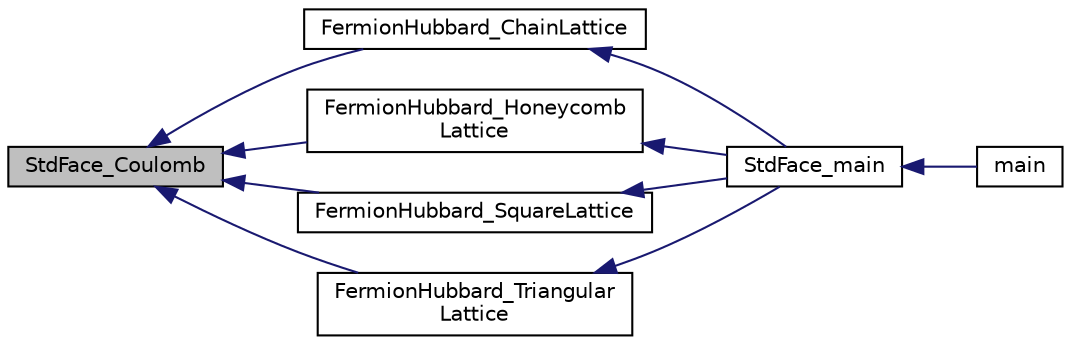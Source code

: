 digraph "StdFace_Coulomb"
{
 // INTERACTIVE_SVG=YES
  edge [fontname="Helvetica",fontsize="10",labelfontname="Helvetica",labelfontsize="10"];
  node [fontname="Helvetica",fontsize="10",shape=record];
  rankdir="LR";
  Node1 [label="StdFace_Coulomb",height=0.2,width=0.4,color="black", fillcolor="grey75", style="filled", fontcolor="black"];
  Node1 -> Node2 [dir="back",color="midnightblue",fontsize="10",style="solid",fontname="Helvetica"];
  Node2 [label="FermionHubbard_ChainLattice",height=0.2,width=0.4,color="black", fillcolor="white", style="filled",URL="$_std_face___model_util_8h.html#ab440e91549b80c28596f6db5786a140f"];
  Node2 -> Node3 [dir="back",color="midnightblue",fontsize="10",style="solid",fontname="Helvetica"];
  Node3 [label="StdFace_main",height=0.2,width=0.4,color="black", fillcolor="white", style="filled",URL="$_std_face__main_8c.html#ae55faf027f0fa2b17f99755b073ac171"];
  Node3 -> Node4 [dir="back",color="midnightblue",fontsize="10",style="solid",fontname="Helvetica"];
  Node4 [label="main",height=0.2,width=0.4,color="black", fillcolor="white", style="filled",URL="$_h_phi_main_8c.html#a0ddf1224851353fc92bfbff6f499fa97",tooltip="Main program for HPhi. "];
  Node1 -> Node5 [dir="back",color="midnightblue",fontsize="10",style="solid",fontname="Helvetica"];
  Node5 [label="FermionHubbard_Honeycomb\lLattice",height=0.2,width=0.4,color="black", fillcolor="white", style="filled",URL="$_std_face___model_util_8h.html#abd2b582ffb856ae8828d400699d9afe0"];
  Node5 -> Node3 [dir="back",color="midnightblue",fontsize="10",style="solid",fontname="Helvetica"];
  Node1 -> Node6 [dir="back",color="midnightblue",fontsize="10",style="solid",fontname="Helvetica"];
  Node6 [label="FermionHubbard_SquareLattice",height=0.2,width=0.4,color="black", fillcolor="white", style="filled",URL="$_std_face___model_util_8h.html#afe99a10256a72a6d8ae87eb2afa9999e"];
  Node6 -> Node3 [dir="back",color="midnightblue",fontsize="10",style="solid",fontname="Helvetica"];
  Node1 -> Node7 [dir="back",color="midnightblue",fontsize="10",style="solid",fontname="Helvetica"];
  Node7 [label="FermionHubbard_Triangular\lLattice",height=0.2,width=0.4,color="black", fillcolor="white", style="filled",URL="$_triangular_lattice_8c.html#a34fd63c9ae7c90f9c931e9aafd38fe9a"];
  Node7 -> Node3 [dir="back",color="midnightblue",fontsize="10",style="solid",fontname="Helvetica"];
}
